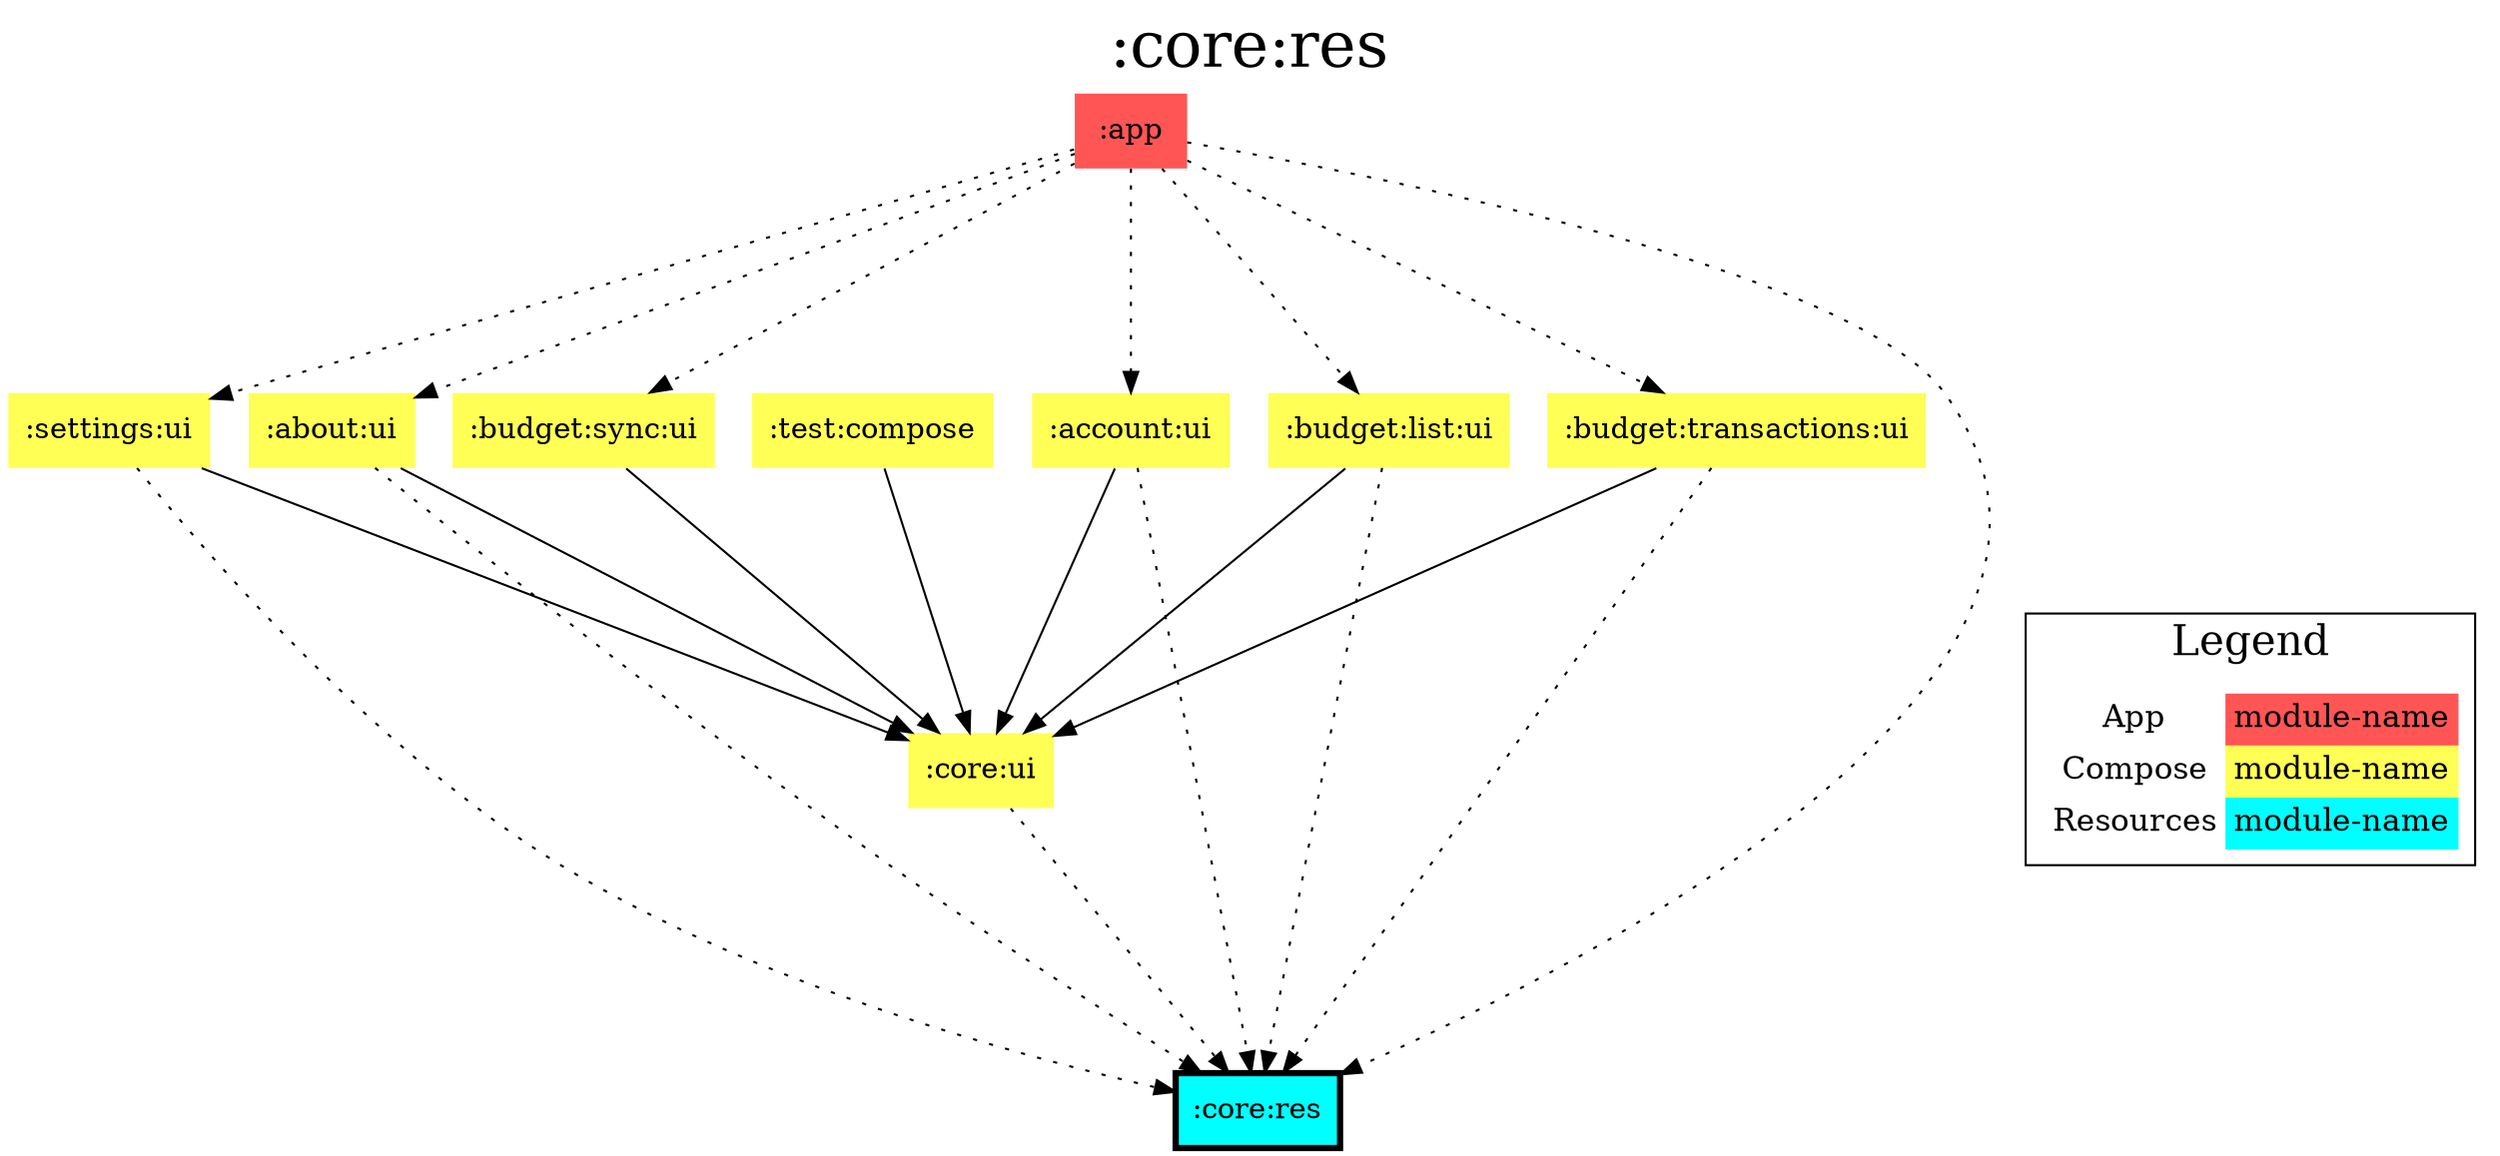 digraph {
edge ["dir"="forward"]
graph ["dpi"="100","label"=":core:res","labelloc"="t","fontsize"="30","ranksep"="1.5","rankdir"="TB"]
node ["style"="filled"]
":about:ui" ["fillcolor"="#FFFF55","shape"="none"]
":account:ui" ["fillcolor"="#FFFF55","shape"="none"]
":app" ["fillcolor"="#FF5555","shape"="none"]
":budget:list:ui" ["fillcolor"="#FFFF55","shape"="none"]
":budget:sync:ui" ["fillcolor"="#FFFF55","shape"="none"]
":budget:transactions:ui" ["fillcolor"="#FFFF55","shape"="none"]
":core:res" ["fillcolor"="#00FFFF","color"="black","penwidth"="3","shape"="box"]
":core:ui" ["fillcolor"="#FFFF55","shape"="none"]
":settings:ui" ["fillcolor"="#FFFF55","shape"="none"]
":test:compose" ["fillcolor"="#FFFF55","shape"="none"]
{
edge ["dir"="none"]
graph ["rank"="same"]
":core:res"
}
":about:ui" -> ":core:res" ["style"="dotted"]
":about:ui" -> ":core:ui"
":account:ui" -> ":core:res" ["style"="dotted"]
":account:ui" -> ":core:ui"
":app" -> ":about:ui" ["style"="dotted"]
":app" -> ":account:ui" ["style"="dotted"]
":app" -> ":budget:list:ui" ["style"="dotted"]
":app" -> ":budget:sync:ui" ["style"="dotted"]
":app" -> ":budget:transactions:ui" ["style"="dotted"]
":app" -> ":core:res" ["style"="dotted"]
":app" -> ":settings:ui" ["style"="dotted"]
":budget:list:ui" -> ":core:res" ["style"="dotted"]
":budget:list:ui" -> ":core:ui"
":budget:sync:ui" -> ":core:ui"
":budget:transactions:ui" -> ":core:res" ["style"="dotted"]
":budget:transactions:ui" -> ":core:ui"
":core:ui" -> ":core:res" ["style"="dotted"]
":settings:ui" -> ":core:res" ["style"="dotted"]
":settings:ui" -> ":core:ui"
":test:compose" -> ":core:ui"
subgraph "cluster_legend" {
edge ["dir"="none"]
graph ["label"="Legend","fontsize"="20"]
"Legend" ["style"="filled","fillcolor"="#FFFFFF","shape"="none","margin"="0","fontsize"="15","label"=<
<TABLE BORDER="0" CELLBORDER="0" CELLSPACING="0" CELLPADDING="4">
<TR><TD>App</TD><TD BGCOLOR="#FF5555">module-name</TD></TR>
<TR><TD>Compose</TD><TD BGCOLOR="#FFFF55">module-name</TD></TR>
<TR><TD>Resources</TD><TD BGCOLOR="#00FFFF">module-name</TD></TR>
</TABLE>
>]
} -> ":core:res" ["style"="invis"]
}

